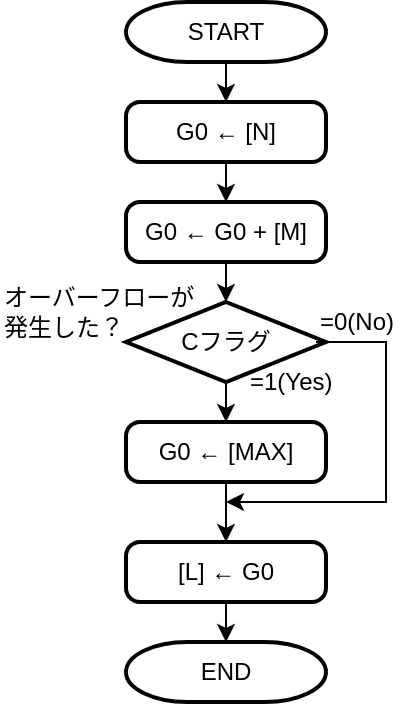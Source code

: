 <mxfile version="13.7.9" type="device"><diagram id="C5RBs43oDa-KdzZeNtuy" name="Page-1"><mxGraphModel dx="1106" dy="800" grid="1" gridSize="10" guides="1" tooltips="1" connect="1" arrows="1" fold="1" page="1" pageScale="1" pageWidth="827" pageHeight="1169" math="0" shadow="0"><root><mxCell id="WIyWlLk6GJQsqaUBKTNV-0"/><mxCell id="WIyWlLk6GJQsqaUBKTNV-1" parent="WIyWlLk6GJQsqaUBKTNV-0"/><mxCell id="KAtEIUx9s7Vm8TWHmST8-15" style="edgeStyle=orthogonalEdgeStyle;rounded=0;orthogonalLoop=1;jettySize=auto;html=1;exitX=0.5;exitY=1;exitDx=0;exitDy=0;exitPerimeter=0;entryX=0.5;entryY=0;entryDx=0;entryDy=0;" parent="WIyWlLk6GJQsqaUBKTNV-1" source="KAtEIUx9s7Vm8TWHmST8-0" target="KAtEIUx9s7Vm8TWHmST8-1" edge="1"><mxGeometry relative="1" as="geometry"/></mxCell><mxCell id="KAtEIUx9s7Vm8TWHmST8-0" value="START" style="strokeWidth=2;html=1;shape=mxgraph.flowchart.terminator;whiteSpace=wrap;" parent="WIyWlLk6GJQsqaUBKTNV-1" vertex="1"><mxGeometry x="250" y="110" width="100" height="30" as="geometry"/></mxCell><mxCell id="KAtEIUx9s7Vm8TWHmST8-16" style="edgeStyle=orthogonalEdgeStyle;rounded=0;orthogonalLoop=1;jettySize=auto;html=1;exitX=0.5;exitY=1;exitDx=0;exitDy=0;entryX=0.5;entryY=0;entryDx=0;entryDy=0;" parent="WIyWlLk6GJQsqaUBKTNV-1" source="KAtEIUx9s7Vm8TWHmST8-1" target="KAtEIUx9s7Vm8TWHmST8-2" edge="1"><mxGeometry relative="1" as="geometry"/></mxCell><mxCell id="KAtEIUx9s7Vm8TWHmST8-1" value="G0 ← [N]" style="rounded=1;whiteSpace=wrap;html=1;absoluteArcSize=1;arcSize=14;strokeWidth=2;" parent="WIyWlLk6GJQsqaUBKTNV-1" vertex="1"><mxGeometry x="250" y="160" width="100" height="30" as="geometry"/></mxCell><mxCell id="KAtEIUx9s7Vm8TWHmST8-17" style="edgeStyle=orthogonalEdgeStyle;rounded=0;orthogonalLoop=1;jettySize=auto;html=1;exitX=0.5;exitY=1;exitDx=0;exitDy=0;entryX=0.5;entryY=0;entryDx=0;entryDy=0;entryPerimeter=0;" parent="WIyWlLk6GJQsqaUBKTNV-1" source="KAtEIUx9s7Vm8TWHmST8-2" target="KAtEIUx9s7Vm8TWHmST8-3" edge="1"><mxGeometry relative="1" as="geometry"/></mxCell><mxCell id="KAtEIUx9s7Vm8TWHmST8-2" value="G0 ← G0 + [M]" style="rounded=1;whiteSpace=wrap;html=1;absoluteArcSize=1;arcSize=14;strokeWidth=2;" parent="WIyWlLk6GJQsqaUBKTNV-1" vertex="1"><mxGeometry x="250" y="210" width="100" height="30" as="geometry"/></mxCell><mxCell id="KAtEIUx9s7Vm8TWHmST8-11" style="edgeStyle=orthogonalEdgeStyle;rounded=0;orthogonalLoop=1;jettySize=auto;html=1;exitX=0.5;exitY=1;exitDx=0;exitDy=0;exitPerimeter=0;entryX=0.5;entryY=0;entryDx=0;entryDy=0;" parent="WIyWlLk6GJQsqaUBKTNV-1" source="KAtEIUx9s7Vm8TWHmST8-3" target="KAtEIUx9s7Vm8TWHmST8-6" edge="1"><mxGeometry relative="1" as="geometry"/></mxCell><mxCell id="KAtEIUx9s7Vm8TWHmST8-3" value="Cフラグ" style="strokeWidth=2;html=1;shape=mxgraph.flowchart.decision;whiteSpace=wrap;" parent="WIyWlLk6GJQsqaUBKTNV-1" vertex="1"><mxGeometry x="250" y="260" width="100" height="40" as="geometry"/></mxCell><mxCell id="KAtEIUx9s7Vm8TWHmST8-12" style="edgeStyle=orthogonalEdgeStyle;rounded=0;orthogonalLoop=1;jettySize=auto;html=1;exitX=0;exitY=1;exitDx=0;exitDy=0;" parent="WIyWlLk6GJQsqaUBKTNV-1" source="KAtEIUx9s7Vm8TWHmST8-4" edge="1"><mxGeometry relative="1" as="geometry"><mxPoint x="300" y="360" as="targetPoint"/><Array as="points"><mxPoint x="380" y="280"/><mxPoint x="380" y="360"/></Array></mxGeometry></mxCell><mxCell id="KAtEIUx9s7Vm8TWHmST8-4" value="=0(No)" style="text;html=1;strokeColor=none;fillColor=none;align=left;verticalAlign=middle;whiteSpace=wrap;rounded=0;" parent="WIyWlLk6GJQsqaUBKTNV-1" vertex="1"><mxGeometry x="345" y="260" width="40" height="20" as="geometry"/></mxCell><mxCell id="KAtEIUx9s7Vm8TWHmST8-13" style="edgeStyle=orthogonalEdgeStyle;rounded=0;orthogonalLoop=1;jettySize=auto;html=1;exitX=0.5;exitY=1;exitDx=0;exitDy=0;entryX=0.5;entryY=0;entryDx=0;entryDy=0;" parent="WIyWlLk6GJQsqaUBKTNV-1" source="KAtEIUx9s7Vm8TWHmST8-6" target="KAtEIUx9s7Vm8TWHmST8-7" edge="1"><mxGeometry relative="1" as="geometry"/></mxCell><mxCell id="KAtEIUx9s7Vm8TWHmST8-6" value="G0 ← [MAX]" style="rounded=1;whiteSpace=wrap;html=1;absoluteArcSize=1;arcSize=14;strokeWidth=2;" parent="WIyWlLk6GJQsqaUBKTNV-1" vertex="1"><mxGeometry x="250" y="320" width="100" height="30" as="geometry"/></mxCell><mxCell id="KAtEIUx9s7Vm8TWHmST8-18" style="edgeStyle=orthogonalEdgeStyle;rounded=0;orthogonalLoop=1;jettySize=auto;html=1;exitX=0.5;exitY=1;exitDx=0;exitDy=0;entryX=0.5;entryY=0;entryDx=0;entryDy=0;entryPerimeter=0;" parent="WIyWlLk6GJQsqaUBKTNV-1" source="KAtEIUx9s7Vm8TWHmST8-7" target="KAtEIUx9s7Vm8TWHmST8-8" edge="1"><mxGeometry relative="1" as="geometry"/></mxCell><mxCell id="KAtEIUx9s7Vm8TWHmST8-7" value="[L] ← G0" style="rounded=1;whiteSpace=wrap;html=1;absoluteArcSize=1;arcSize=14;strokeWidth=2;" parent="WIyWlLk6GJQsqaUBKTNV-1" vertex="1"><mxGeometry x="250" y="380" width="100" height="30" as="geometry"/></mxCell><mxCell id="KAtEIUx9s7Vm8TWHmST8-8" value="END" style="strokeWidth=2;html=1;shape=mxgraph.flowchart.terminator;whiteSpace=wrap;" parent="WIyWlLk6GJQsqaUBKTNV-1" vertex="1"><mxGeometry x="250" y="430" width="100" height="30" as="geometry"/></mxCell><mxCell id="KAtEIUx9s7Vm8TWHmST8-9" value="=1(Yes)" style="text;html=1;strokeColor=none;fillColor=none;align=left;verticalAlign=middle;whiteSpace=wrap;rounded=0;" parent="WIyWlLk6GJQsqaUBKTNV-1" vertex="1"><mxGeometry x="310" y="290" width="50" height="20" as="geometry"/></mxCell><mxCell id="KAtEIUx9s7Vm8TWHmST8-14" value="オーバーフローが発生した？" style="text;html=1;strokeColor=none;fillColor=none;align=left;verticalAlign=middle;whiteSpace=wrap;rounded=0;" parent="WIyWlLk6GJQsqaUBKTNV-1" vertex="1"><mxGeometry x="187" y="255" width="100" height="20" as="geometry"/></mxCell></root></mxGraphModel></diagram></mxfile>